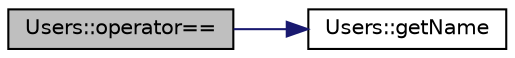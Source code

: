 digraph "Users::operator=="
{
 // LATEX_PDF_SIZE
  edge [fontname="Helvetica",fontsize="10",labelfontname="Helvetica",labelfontsize="10"];
  node [fontname="Helvetica",fontsize="10",shape=record];
  rankdir="LR";
  Node1 [label="Users::operator==",height=0.2,width=0.4,color="black", fillcolor="grey75", style="filled", fontcolor="black",tooltip="Equality operator for comparing users."];
  Node1 -> Node2 [color="midnightblue",fontsize="10",style="solid",fontname="Helvetica"];
  Node2 [label="Users::getName",height=0.2,width=0.4,color="black", fillcolor="white", style="filled",URL="$classUsers.html#aef65d9acf991a4073417fa84b3a9847c",tooltip="Get the user's display name."];
}
